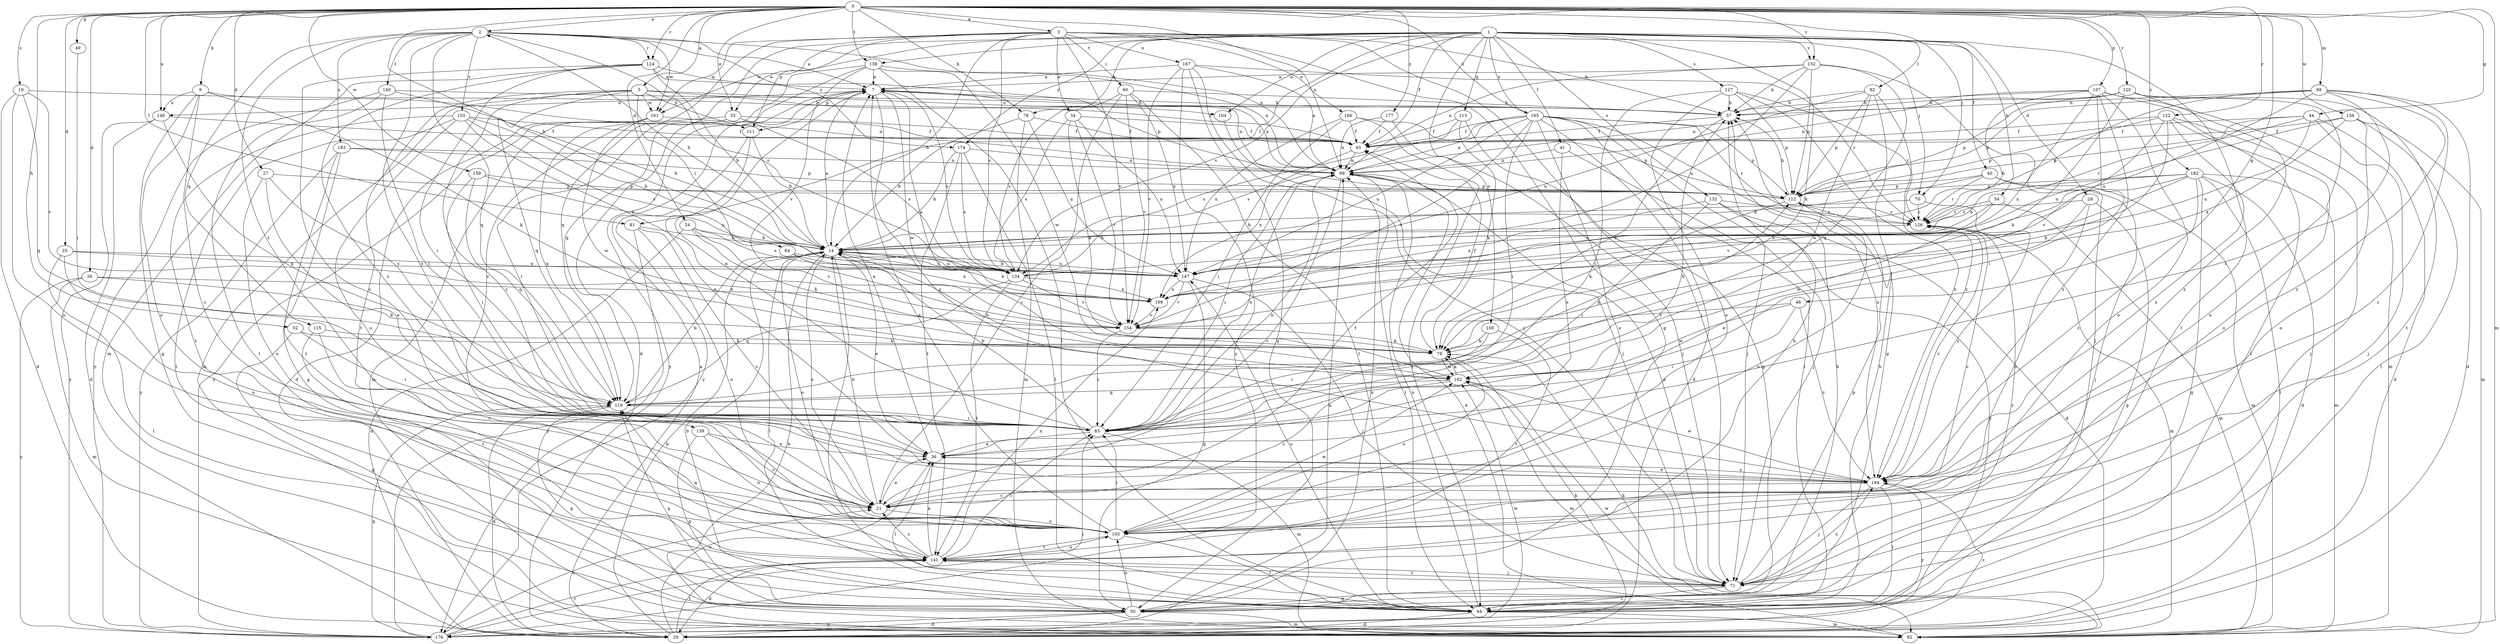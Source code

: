 strict digraph  {
0;
1;
2;
3;
5;
7;
9;
14;
19;
21;
24;
25;
26;
27;
28;
29;
33;
34;
36;
40;
41;
43;
44;
46;
49;
50;
52;
54;
57;
60;
64;
65;
70;
71;
76;
78;
81;
82;
84;
88;
92;
99;
100;
104;
105;
107;
111;
112;
113;
115;
119;
120;
122;
124;
126;
127;
132;
134;
138;
139;
140;
141;
146;
147;
152;
153;
154;
156;
159;
161;
162;
165;
166;
167;
169;
174;
176;
177;
182;
183;
184;
0 -> 2  [label=a];
0 -> 3  [label=a];
0 -> 5  [label=a];
0 -> 9  [label=b];
0 -> 14  [label=b];
0 -> 19  [label=c];
0 -> 24  [label=d];
0 -> 25  [label=d];
0 -> 26  [label=d];
0 -> 27  [label=d];
0 -> 33  [label=e];
0 -> 44  [label=g];
0 -> 46  [label=g];
0 -> 49  [label=g];
0 -> 52  [label=h];
0 -> 70  [label=j];
0 -> 76  [label=k];
0 -> 81  [label=l];
0 -> 88  [label=m];
0 -> 92  [label=m];
0 -> 99  [label=n];
0 -> 107  [label=p];
0 -> 120  [label=r];
0 -> 122  [label=r];
0 -> 124  [label=r];
0 -> 138  [label=t];
0 -> 146  [label=u];
0 -> 152  [label=v];
0 -> 156  [label=w];
0 -> 159  [label=w];
0 -> 165  [label=x];
0 -> 177  [label=z];
0 -> 182  [label=z];
1 -> 28  [label=d];
1 -> 33  [label=e];
1 -> 40  [label=f];
1 -> 41  [label=f];
1 -> 43  [label=f];
1 -> 54  [label=h];
1 -> 76  [label=k];
1 -> 78  [label=k];
1 -> 81  [label=l];
1 -> 82  [label=l];
1 -> 84  [label=l];
1 -> 100  [label=o];
1 -> 104  [label=o];
1 -> 113  [label=q];
1 -> 127  [label=s];
1 -> 132  [label=s];
1 -> 134  [label=s];
1 -> 138  [label=t];
1 -> 152  [label=v];
1 -> 161  [label=w];
1 -> 165  [label=x];
1 -> 174  [label=y];
2 -> 7  [label=a];
2 -> 99  [label=n];
2 -> 115  [label=q];
2 -> 119  [label=q];
2 -> 124  [label=r];
2 -> 134  [label=s];
2 -> 139  [label=t];
2 -> 140  [label=t];
2 -> 153  [label=v];
2 -> 161  [label=w];
2 -> 174  [label=y];
2 -> 183  [label=z];
2 -> 184  [label=z];
3 -> 14  [label=b];
3 -> 21  [label=c];
3 -> 34  [label=e];
3 -> 50  [label=g];
3 -> 57  [label=h];
3 -> 60  [label=i];
3 -> 70  [label=j];
3 -> 71  [label=j];
3 -> 111  [label=p];
3 -> 119  [label=q];
3 -> 134  [label=s];
3 -> 154  [label=v];
3 -> 161  [label=w];
3 -> 166  [label=x];
3 -> 167  [label=x];
5 -> 43  [label=f];
5 -> 64  [label=i];
5 -> 92  [label=m];
5 -> 104  [label=o];
5 -> 111  [label=p];
5 -> 119  [label=q];
5 -> 141  [label=t];
5 -> 161  [label=w];
5 -> 184  [label=z];
7 -> 57  [label=h];
7 -> 99  [label=n];
7 -> 111  [label=p];
7 -> 134  [label=s];
7 -> 146  [label=u];
7 -> 162  [label=w];
7 -> 176  [label=y];
7 -> 184  [label=z];
9 -> 21  [label=c];
9 -> 50  [label=g];
9 -> 78  [label=k];
9 -> 99  [label=n];
9 -> 105  [label=o];
9 -> 146  [label=u];
14 -> 7  [label=a];
14 -> 21  [label=c];
14 -> 36  [label=e];
14 -> 71  [label=j];
14 -> 84  [label=l];
14 -> 105  [label=o];
14 -> 134  [label=s];
14 -> 147  [label=u];
14 -> 2  [label=h];
19 -> 29  [label=d];
19 -> 57  [label=h];
19 -> 105  [label=o];
19 -> 119  [label=q];
19 -> 154  [label=v];
21 -> 14  [label=b];
21 -> 36  [label=e];
21 -> 43  [label=f];
21 -> 105  [label=o];
24 -> 14  [label=b];
24 -> 29  [label=d];
24 -> 78  [label=k];
24 -> 134  [label=s];
24 -> 154  [label=v];
25 -> 84  [label=l];
25 -> 105  [label=o];
25 -> 134  [label=s];
25 -> 147  [label=u];
26 -> 78  [label=k];
26 -> 92  [label=m];
26 -> 169  [label=x];
26 -> 176  [label=y];
27 -> 36  [label=e];
27 -> 65  [label=i];
27 -> 105  [label=o];
27 -> 112  [label=p];
28 -> 36  [label=e];
28 -> 50  [label=g];
28 -> 105  [label=o];
28 -> 126  [label=r];
29 -> 7  [label=a];
29 -> 14  [label=b];
29 -> 36  [label=e];
29 -> 78  [label=k];
29 -> 99  [label=n];
29 -> 141  [label=t];
29 -> 184  [label=z];
33 -> 43  [label=f];
33 -> 65  [label=i];
33 -> 134  [label=s];
33 -> 176  [label=y];
34 -> 43  [label=f];
34 -> 78  [label=k];
34 -> 134  [label=s];
34 -> 147  [label=u];
34 -> 154  [label=v];
36 -> 7  [label=a];
36 -> 84  [label=l];
36 -> 99  [label=n];
36 -> 184  [label=z];
40 -> 14  [label=b];
40 -> 71  [label=j];
40 -> 92  [label=m];
40 -> 112  [label=p];
40 -> 126  [label=r];
41 -> 36  [label=e];
41 -> 71  [label=j];
41 -> 99  [label=n];
43 -> 99  [label=n];
43 -> 169  [label=x];
44 -> 29  [label=d];
44 -> 43  [label=f];
44 -> 71  [label=j];
44 -> 112  [label=p];
44 -> 126  [label=r];
44 -> 147  [label=u];
46 -> 65  [label=i];
46 -> 154  [label=v];
46 -> 162  [label=w];
46 -> 184  [label=z];
49 -> 65  [label=i];
50 -> 14  [label=b];
50 -> 29  [label=d];
50 -> 57  [label=h];
50 -> 92  [label=m];
50 -> 99  [label=n];
50 -> 105  [label=o];
50 -> 119  [label=q];
50 -> 176  [label=y];
52 -> 50  [label=g];
52 -> 65  [label=i];
52 -> 78  [label=k];
54 -> 92  [label=m];
54 -> 126  [label=r];
54 -> 134  [label=s];
54 -> 162  [label=w];
57 -> 43  [label=f];
57 -> 78  [label=k];
60 -> 21  [label=c];
60 -> 57  [label=h];
60 -> 84  [label=l];
60 -> 134  [label=s];
60 -> 147  [label=u];
60 -> 154  [label=v];
64 -> 147  [label=u];
64 -> 154  [label=v];
64 -> 169  [label=x];
65 -> 7  [label=a];
65 -> 14  [label=b];
65 -> 36  [label=e];
65 -> 57  [label=h];
65 -> 92  [label=m];
65 -> 99  [label=n];
70 -> 14  [label=b];
70 -> 126  [label=r];
70 -> 184  [label=z];
71 -> 50  [label=g];
71 -> 84  [label=l];
71 -> 99  [label=n];
71 -> 112  [label=p];
71 -> 126  [label=r];
71 -> 141  [label=t];
71 -> 184  [label=z];
76 -> 14  [label=b];
76 -> 43  [label=f];
76 -> 92  [label=m];
76 -> 147  [label=u];
78 -> 43  [label=f];
78 -> 105  [label=o];
78 -> 162  [label=w];
81 -> 14  [label=b];
81 -> 21  [label=c];
81 -> 105  [label=o];
81 -> 176  [label=y];
82 -> 50  [label=g];
82 -> 57  [label=h];
82 -> 112  [label=p];
82 -> 147  [label=u];
82 -> 162  [label=w];
82 -> 184  [label=z];
84 -> 29  [label=d];
84 -> 57  [label=h];
84 -> 92  [label=m];
84 -> 99  [label=n];
84 -> 147  [label=u];
88 -> 21  [label=c];
88 -> 29  [label=d];
88 -> 57  [label=h];
88 -> 65  [label=i];
88 -> 112  [label=p];
88 -> 126  [label=r];
88 -> 147  [label=u];
88 -> 184  [label=z];
92 -> 14  [label=b];
92 -> 78  [label=k];
92 -> 99  [label=n];
92 -> 162  [label=w];
99 -> 7  [label=a];
99 -> 21  [label=c];
99 -> 65  [label=i];
99 -> 84  [label=l];
99 -> 112  [label=p];
100 -> 65  [label=i];
100 -> 78  [label=k];
100 -> 141  [label=t];
104 -> 71  [label=j];
105 -> 7  [label=a];
105 -> 65  [label=i];
105 -> 84  [label=l];
105 -> 141  [label=t];
105 -> 162  [label=w];
107 -> 14  [label=b];
107 -> 57  [label=h];
107 -> 65  [label=i];
107 -> 84  [label=l];
107 -> 92  [label=m];
107 -> 99  [label=n];
107 -> 105  [label=o];
107 -> 169  [label=x];
107 -> 184  [label=z];
111 -> 14  [label=b];
111 -> 36  [label=e];
111 -> 176  [label=y];
112 -> 57  [label=h];
112 -> 78  [label=k];
112 -> 105  [label=o];
112 -> 126  [label=r];
113 -> 43  [label=f];
113 -> 50  [label=g];
113 -> 78  [label=k];
113 -> 134  [label=s];
115 -> 21  [label=c];
115 -> 78  [label=k];
115 -> 141  [label=t];
119 -> 14  [label=b];
119 -> 29  [label=d];
119 -> 50  [label=g];
119 -> 65  [label=i];
119 -> 112  [label=p];
120 -> 57  [label=h];
120 -> 78  [label=k];
120 -> 99  [label=n];
120 -> 105  [label=o];
120 -> 112  [label=p];
120 -> 141  [label=t];
120 -> 184  [label=z];
122 -> 43  [label=f];
122 -> 71  [label=j];
122 -> 78  [label=k];
122 -> 105  [label=o];
122 -> 112  [label=p];
122 -> 154  [label=v];
122 -> 184  [label=z];
124 -> 7  [label=a];
124 -> 14  [label=b];
124 -> 21  [label=c];
124 -> 65  [label=i];
124 -> 92  [label=m];
124 -> 112  [label=p];
124 -> 184  [label=z];
126 -> 14  [label=b];
126 -> 21  [label=c];
126 -> 92  [label=m];
127 -> 57  [label=h];
127 -> 65  [label=i];
127 -> 105  [label=o];
127 -> 112  [label=p];
127 -> 126  [label=r];
127 -> 184  [label=z];
132 -> 29  [label=d];
132 -> 65  [label=i];
132 -> 126  [label=r];
132 -> 169  [label=x];
132 -> 176  [label=y];
134 -> 119  [label=q];
134 -> 141  [label=t];
134 -> 154  [label=v];
134 -> 169  [label=x];
138 -> 7  [label=a];
138 -> 29  [label=d];
138 -> 84  [label=l];
138 -> 99  [label=n];
138 -> 119  [label=q];
138 -> 154  [label=v];
138 -> 162  [label=w];
139 -> 21  [label=c];
139 -> 36  [label=e];
139 -> 50  [label=g];
139 -> 105  [label=o];
140 -> 14  [label=b];
140 -> 57  [label=h];
140 -> 65  [label=i];
140 -> 84  [label=l];
140 -> 176  [label=y];
141 -> 21  [label=c];
141 -> 29  [label=d];
141 -> 36  [label=e];
141 -> 57  [label=h];
141 -> 65  [label=i];
141 -> 71  [label=j];
141 -> 105  [label=o];
141 -> 119  [label=q];
141 -> 169  [label=x];
146 -> 29  [label=d];
146 -> 43  [label=f];
146 -> 119  [label=q];
146 -> 176  [label=y];
147 -> 14  [label=b];
147 -> 50  [label=g];
147 -> 71  [label=j];
147 -> 154  [label=v];
147 -> 169  [label=x];
152 -> 7  [label=a];
152 -> 57  [label=h];
152 -> 84  [label=l];
152 -> 99  [label=n];
152 -> 112  [label=p];
152 -> 119  [label=q];
152 -> 147  [label=u];
153 -> 14  [label=b];
153 -> 43  [label=f];
153 -> 84  [label=l];
153 -> 105  [label=o];
153 -> 134  [label=s];
153 -> 141  [label=t];
153 -> 169  [label=x];
154 -> 7  [label=a];
154 -> 65  [label=i];
154 -> 78  [label=k];
156 -> 43  [label=f];
156 -> 84  [label=l];
156 -> 92  [label=m];
156 -> 105  [label=o];
156 -> 147  [label=u];
156 -> 169  [label=x];
159 -> 65  [label=i];
159 -> 112  [label=p];
159 -> 119  [label=q];
159 -> 147  [label=u];
161 -> 29  [label=d];
161 -> 43  [label=f];
161 -> 92  [label=m];
161 -> 119  [label=q];
161 -> 162  [label=w];
162 -> 14  [label=b];
162 -> 21  [label=c];
162 -> 78  [label=k];
162 -> 92  [label=m];
162 -> 119  [label=q];
165 -> 29  [label=d];
165 -> 43  [label=f];
165 -> 65  [label=i];
165 -> 71  [label=j];
165 -> 84  [label=l];
165 -> 99  [label=n];
165 -> 105  [label=o];
165 -> 112  [label=p];
165 -> 126  [label=r];
165 -> 134  [label=s];
165 -> 147  [label=u];
165 -> 154  [label=v];
165 -> 184  [label=z];
166 -> 43  [label=f];
166 -> 65  [label=i];
166 -> 84  [label=l];
166 -> 112  [label=p];
166 -> 147  [label=u];
167 -> 7  [label=a];
167 -> 50  [label=g];
167 -> 71  [label=j];
167 -> 99  [label=n];
167 -> 126  [label=r];
167 -> 154  [label=v];
167 -> 176  [label=y];
169 -> 14  [label=b];
169 -> 154  [label=v];
174 -> 14  [label=b];
174 -> 84  [label=l];
174 -> 99  [label=n];
174 -> 134  [label=s];
174 -> 141  [label=t];
176 -> 21  [label=c];
176 -> 65  [label=i];
176 -> 119  [label=q];
176 -> 141  [label=t];
176 -> 162  [label=w];
177 -> 43  [label=f];
177 -> 71  [label=j];
177 -> 99  [label=n];
182 -> 14  [label=b];
182 -> 29  [label=d];
182 -> 50  [label=g];
182 -> 84  [label=l];
182 -> 92  [label=m];
182 -> 112  [label=p];
182 -> 154  [label=v];
182 -> 169  [label=x];
182 -> 184  [label=z];
183 -> 50  [label=g];
183 -> 99  [label=n];
183 -> 112  [label=p];
183 -> 141  [label=t];
183 -> 176  [label=y];
184 -> 21  [label=c];
184 -> 36  [label=e];
184 -> 71  [label=j];
184 -> 84  [label=l];
184 -> 126  [label=r];
184 -> 162  [label=w];
184 -> 176  [label=y];
}
